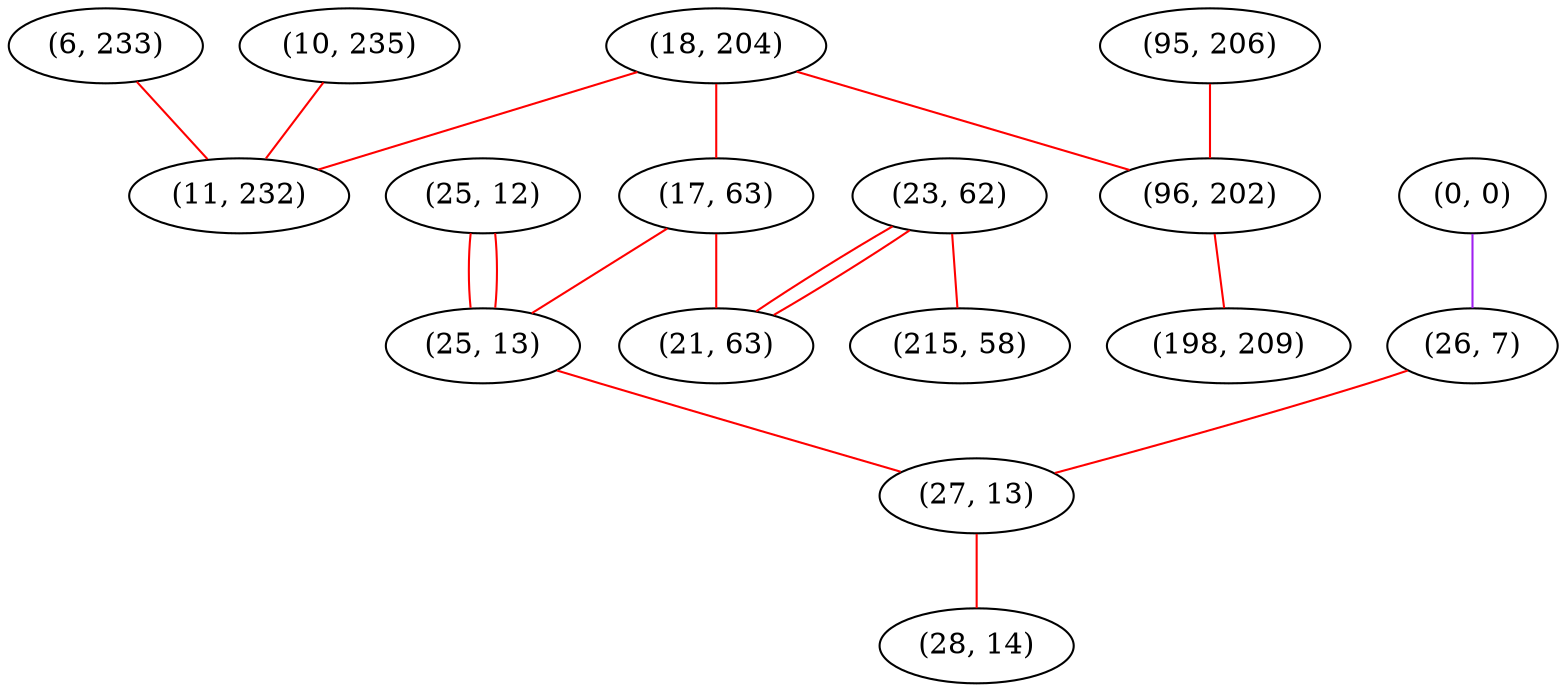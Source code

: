 graph "" {
"(6, 233)";
"(0, 0)";
"(10, 235)";
"(18, 204)";
"(11, 232)";
"(95, 206)";
"(23, 62)";
"(25, 12)";
"(17, 63)";
"(25, 13)";
"(21, 63)";
"(96, 202)";
"(215, 58)";
"(26, 7)";
"(198, 209)";
"(27, 13)";
"(28, 14)";
"(6, 233)" -- "(11, 232)"  [color=red, key=0, weight=1];
"(0, 0)" -- "(26, 7)"  [color=purple, key=0, weight=4];
"(10, 235)" -- "(11, 232)"  [color=red, key=0, weight=1];
"(18, 204)" -- "(11, 232)"  [color=red, key=0, weight=1];
"(18, 204)" -- "(96, 202)"  [color=red, key=0, weight=1];
"(18, 204)" -- "(17, 63)"  [color=red, key=0, weight=1];
"(95, 206)" -- "(96, 202)"  [color=red, key=0, weight=1];
"(23, 62)" -- "(21, 63)"  [color=red, key=0, weight=1];
"(23, 62)" -- "(21, 63)"  [color=red, key=1, weight=1];
"(23, 62)" -- "(215, 58)"  [color=red, key=0, weight=1];
"(25, 12)" -- "(25, 13)"  [color=red, key=0, weight=1];
"(25, 12)" -- "(25, 13)"  [color=red, key=1, weight=1];
"(17, 63)" -- "(25, 13)"  [color=red, key=0, weight=1];
"(17, 63)" -- "(21, 63)"  [color=red, key=0, weight=1];
"(25, 13)" -- "(27, 13)"  [color=red, key=0, weight=1];
"(96, 202)" -- "(198, 209)"  [color=red, key=0, weight=1];
"(26, 7)" -- "(27, 13)"  [color=red, key=0, weight=1];
"(27, 13)" -- "(28, 14)"  [color=red, key=0, weight=1];
}
